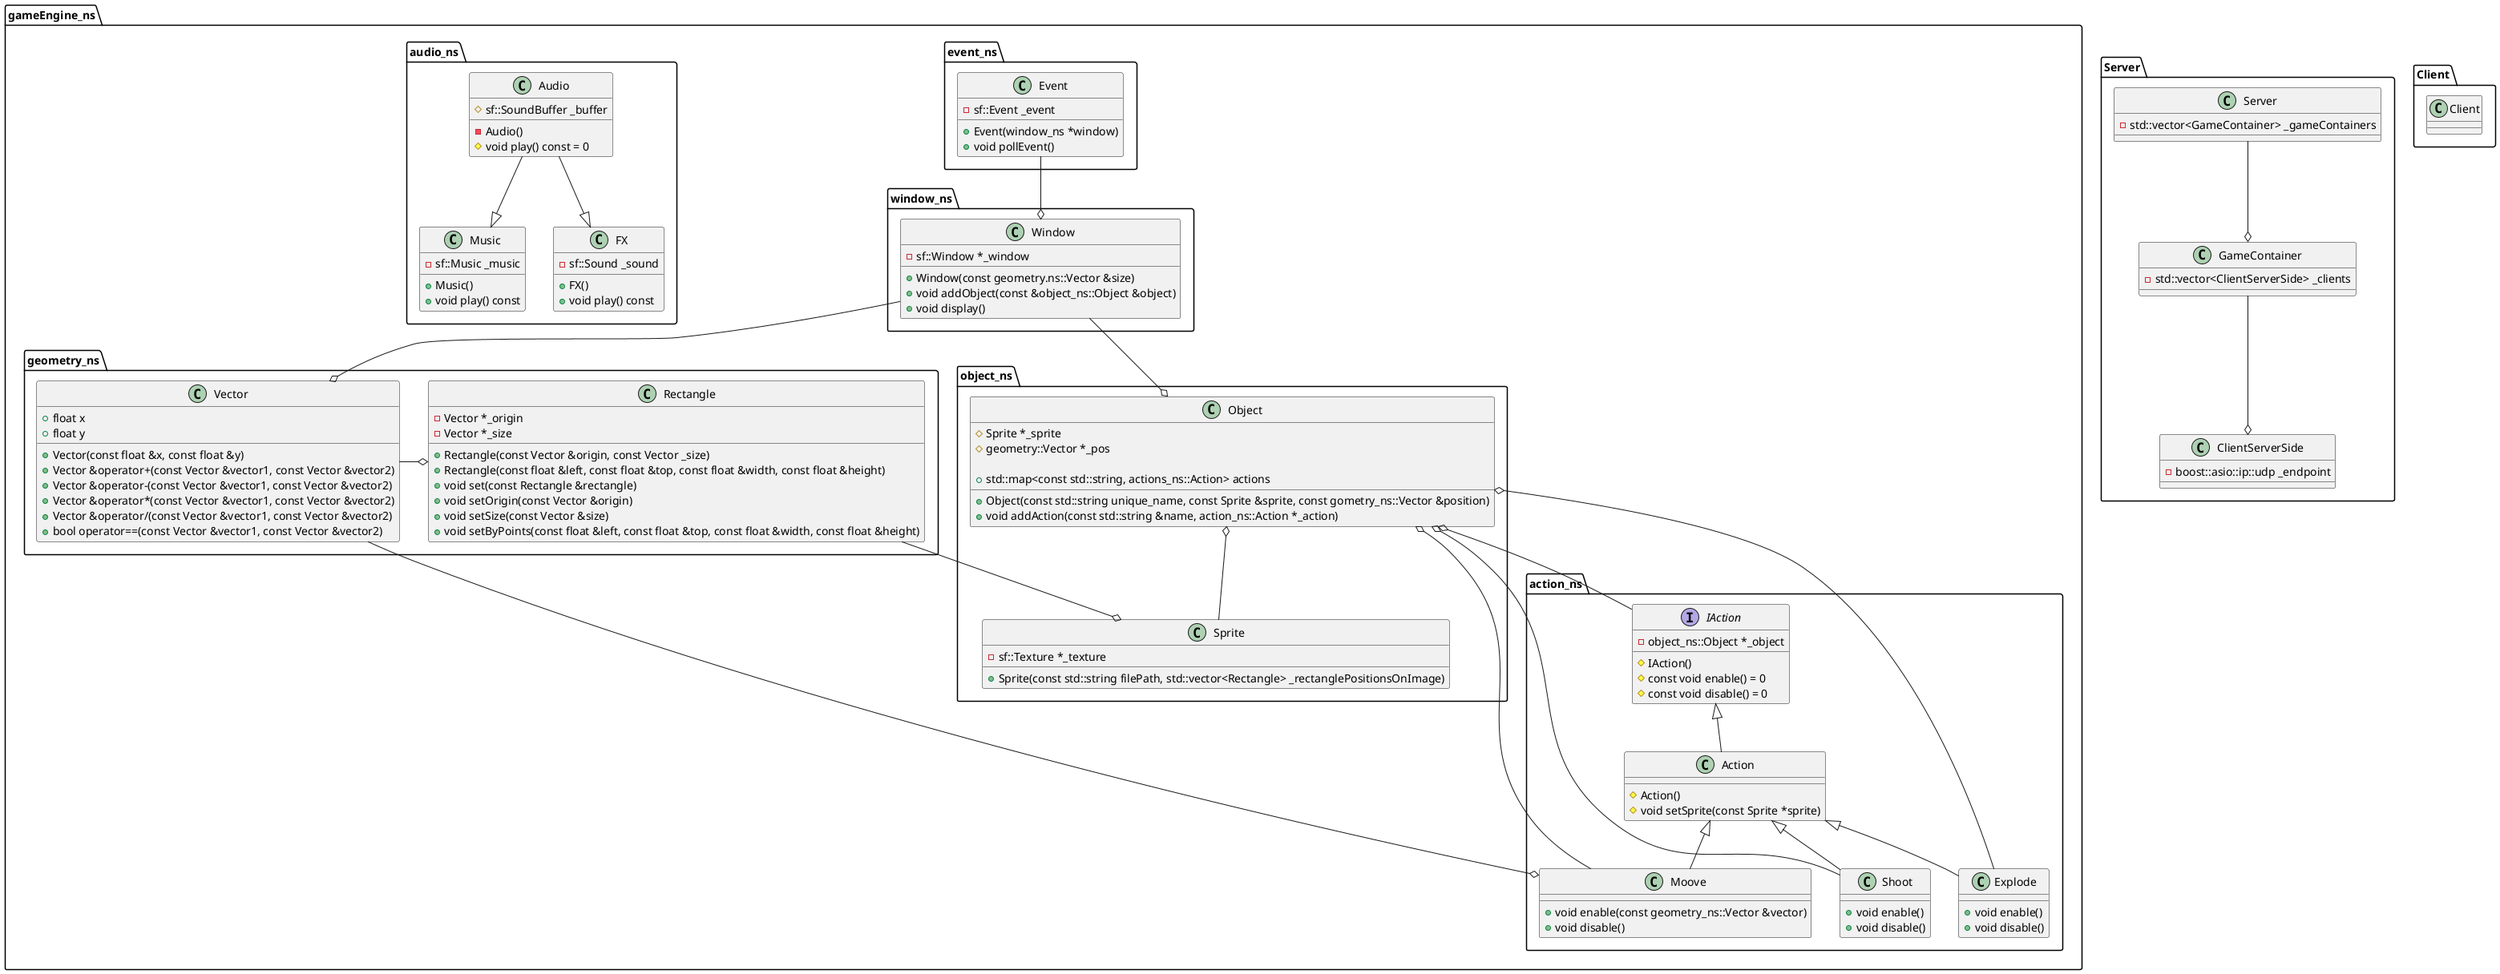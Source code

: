 @startuml R-Type Diagramm Class

package Server {

    class ClientServerSide {
       - boost::asio::ip::udp _endpoint
    }

    GameContainer --o ClientServerSide
    class GameContainer  {
        - std::vector<ClientServerSide> _clients
    }

    Server --o GameContainer
    class Server {
        - std::vector<GameContainer> _gameContainers
    }
}

namespace Client {

    class Client {

    }

}



namespace gameEngine_ns {

    namespace action_ns {

        interface IAction {
            - object_ns::Object *_object

            # IAction()
            # const void enable() = 0
            # const void disable() = 0
        }

        gameEngine_ns.action_ns.Action -up-|> gameEngine_ns.action_ns.IAction
        class Action {
            # Action()
            # void setSprite(const Sprite *sprite)
        }

        Explode -up-|> gameEngine_ns.action_ns.Action
        class Explode {
            
            + void enable()
            + void disable()

        }

        Shoot -up-|> gameEngine_ns.action_ns.Action
        class Shoot {
            + void enable()
            + void disable()
        }

        Moove -up-|> gameEngine_ns.action_ns.Action
        class Moove {
            + void enable(const geometry_ns::Vector &vector)
            + void disable()
        }
    }
    
    namespace event_ns {
        class Event {
            - sf::Event _event

            + Event(window_ns *window)
            + void pollEvent()
        }
    }

    namespace audio_ns {

        Audio -down-|> gameEngine_ns.audio_ns.Music
        Audio -down-|> gameEngine_ns.audio_ns.FX
        class Audio {
            # sf::SoundBuffer _buffer

            - Audio()
            # void play() const = 0
        }


        class FX {
            - sf::Sound _sound
            
            + FX()
            + void play() const
        }

        class Music {
            - sf::Music _music
            
            + Music()
            + void play() const
        }
    }

    namespace object_ns {

        class Sprite {
            - sf::Texture *_texture
            + Sprite(const std::string filePath, std::vector<Rectangle> _rectanglePositionsOnImage)

        }

        gameEngine_ns.object_ns.Object o-- gameEngine_ns.action_ns.IAction
        gameEngine_ns.object_ns.Object o-- gameEngine_ns.action_ns.Moove
        gameEngine_ns.object_ns.Object o-- gameEngine_ns.action_ns.Explode
        gameEngine_ns.object_ns.Object o-- gameEngine_ns.action_ns.Shoot
        gameEngine_ns.object_ns.Object o-down- gameEngine_ns.object_ns.Sprite
        class Object {
            # Sprite *_sprite
            # geometry::Vector *_pos

            + std::map<const std::string, actions_ns::Action> actions
            + Object(const std::string unique_name, const Sprite &sprite, const gometry_ns::Vector &position)            
            + void addAction(const std::string &name, action_ns::Action *_action)
        }
    }
          
    namespace geometry_ns {
        gameEngine_ns.geometry_ns.Vector -left-o Rectangle
        gameEngine_ns.geometry_ns.Vector --o gameEngine_ns.action_ns.Moove
        class Vector {
            + float x
            + float y

            + Vector(const float &x, const float &y)
            + Vector &operator+(const Vector &vector1, const Vector &vector2)
            + Vector &operator-(const Vector &vector1, const Vector &vector2)
            + Vector &operator*(const Vector &vector1, const Vector &vector2)
            + Vector &operator/(const Vector &vector1, const Vector &vector2)
            + bool operator==(const Vector &vector1, const Vector &vector2)
            
        }

        gameEngine_ns.geometry_ns.Rectangle --o gameEngine_ns.object_ns.Sprite
        class Rectangle {
            - Vector *_origin
            - Vector *_size

            + Rectangle(const Vector &origin, const Vector _size)
            + Rectangle(const float &left, const float &top, const float &width, const float &height)
            + void set(const Rectangle &rectangle)
            + void setOrigin(const Vector &origin)
            + void setSize(const Vector &size)
            + void setByPoints(const float &left, const float &top, const float &width, const float &height)
        }
    }

    namespace window_ns {
        gameEngine_ns.window_ns.Window --o gameEngine_ns.geometry_ns.Vector
        gameEngine_ns.window_ns.Window --o gameEngine_ns.object_ns.Object
        gameEngine_ns.event_ns.Event --o gameEngine_ns.window_ns.Window
        class Window {
            - sf::Window *_window

            + Window(const geometry.ns::Vector &size)
            + void addObject(const &object_ns::Object &object)
            + void display()
        }
    }
}

@enduml
